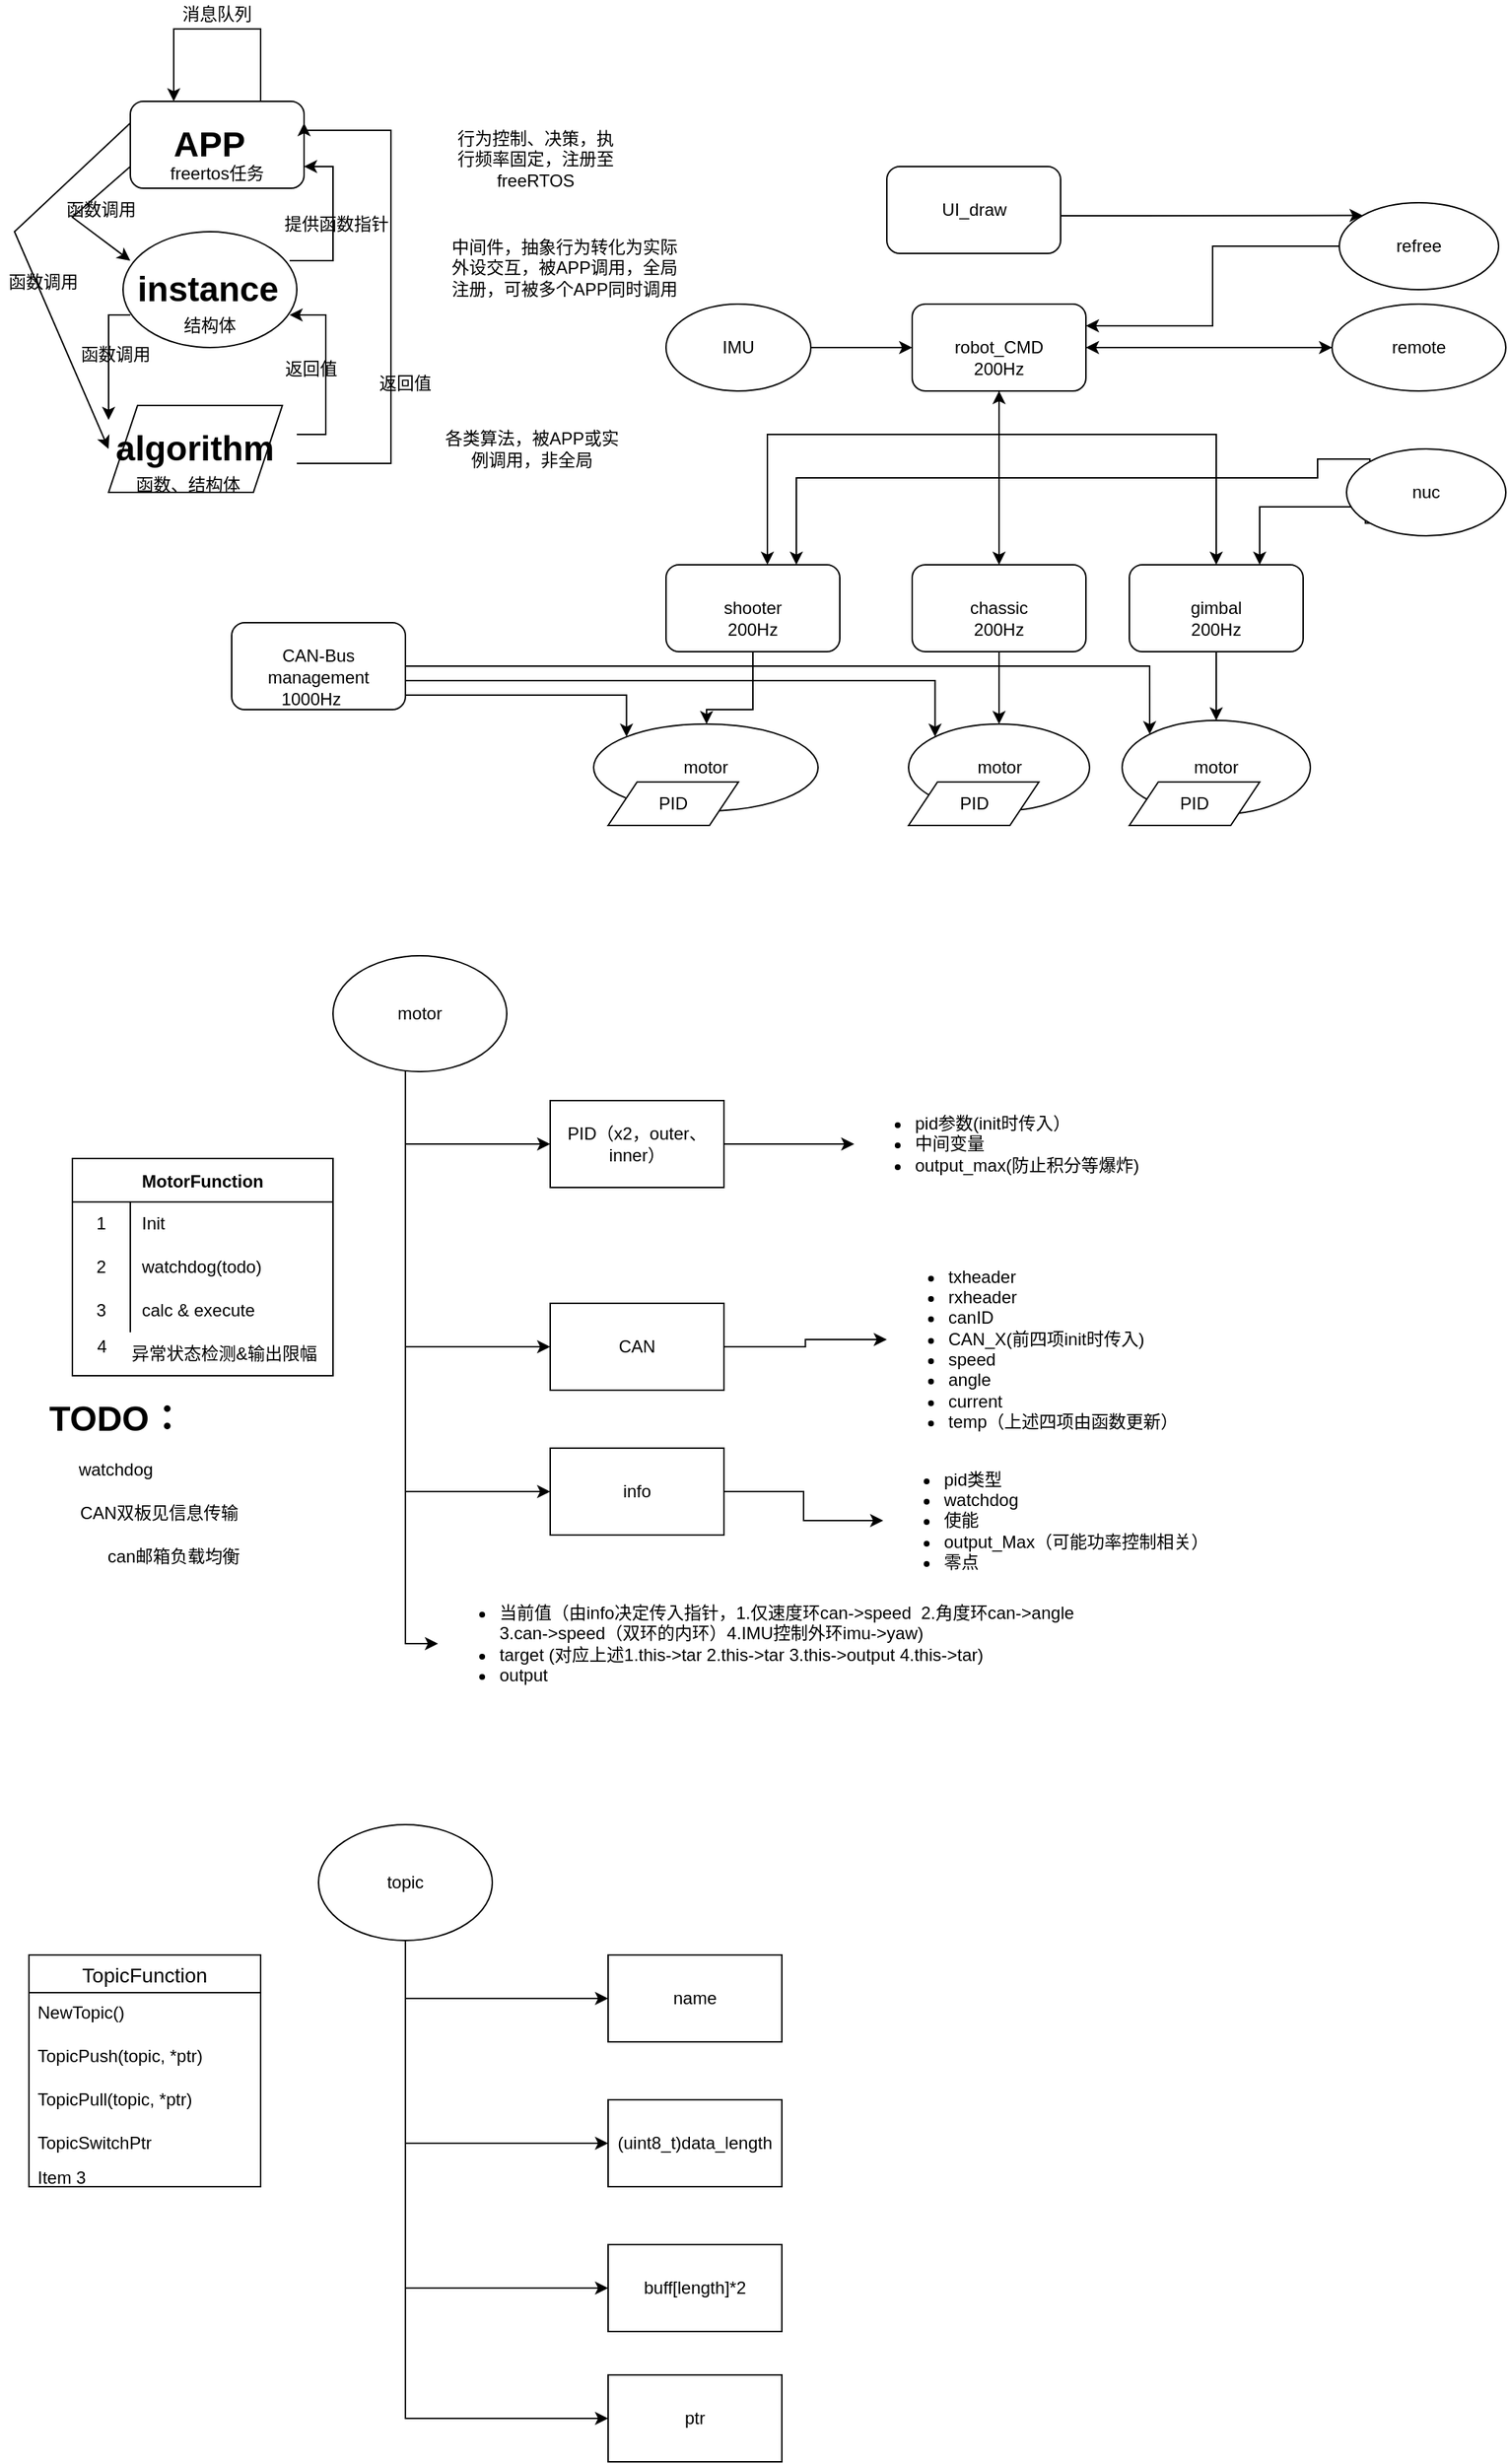 <mxfile version="20.3.0" type="device"><diagram id="nUT_VLlVYba0_mVdYCxQ" name="第 1 页"><mxGraphModel dx="2172" dy="1878" grid="1" gridSize="10" guides="1" tooltips="1" connect="1" arrows="1" fold="1" page="1" pageScale="1" pageWidth="827" pageHeight="1169" math="0" shadow="0"><root><mxCell id="0"/><mxCell id="1" parent="0"/><mxCell id="mBlIxSTRtEc5XiGEu1Sk-45" value="" style="shape=parallelogram;perimeter=parallelogramPerimeter;whiteSpace=wrap;html=1;fixedSize=1;" parent="1" vertex="1"><mxGeometry x="-205" y="220" width="120" height="60" as="geometry"/></mxCell><mxCell id="mBlIxSTRtEc5XiGEu1Sk-20" value="" style="ellipse;whiteSpace=wrap;html=1;" parent="1" vertex="1"><mxGeometry x="-195" y="100" width="120" height="80" as="geometry"/></mxCell><mxCell id="mBlIxSTRtEc5XiGEu1Sk-19" value="" style="rounded=1;whiteSpace=wrap;html=1;" parent="1" vertex="1"><mxGeometry x="-190" y="10" width="120" height="60" as="geometry"/></mxCell><mxCell id="mBlIxSTRtEc5XiGEu1Sk-3" value="" style="edgeStyle=orthogonalEdgeStyle;rounded=0;orthogonalLoop=1;jettySize=auto;html=1;" parent="1" source="mBlIxSTRtEc5XiGEu1Sk-1" target="mBlIxSTRtEc5XiGEu1Sk-2" edge="1"><mxGeometry relative="1" as="geometry"><Array as="points"><mxPoint x="410" y="240"/><mxPoint x="560" y="240"/></Array></mxGeometry></mxCell><mxCell id="mBlIxSTRtEc5XiGEu1Sk-5" value="" style="edgeStyle=orthogonalEdgeStyle;rounded=0;orthogonalLoop=1;jettySize=auto;html=1;" parent="1" source="mBlIxSTRtEc5XiGEu1Sk-1" target="mBlIxSTRtEc5XiGEu1Sk-4" edge="1"><mxGeometry relative="1" as="geometry"/></mxCell><mxCell id="mBlIxSTRtEc5XiGEu1Sk-6" style="edgeStyle=orthogonalEdgeStyle;rounded=0;orthogonalLoop=1;jettySize=auto;html=1;" parent="1" source="mBlIxSTRtEc5XiGEu1Sk-1" target="mBlIxSTRtEc5XiGEu1Sk-7" edge="1"><mxGeometry relative="1" as="geometry"><mxPoint x="230" y="310" as="targetPoint"/><Array as="points"><mxPoint x="410" y="240"/><mxPoint x="250" y="240"/></Array></mxGeometry></mxCell><mxCell id="mBlIxSTRtEc5XiGEu1Sk-1" value="robot_CMD" style="rounded=1;whiteSpace=wrap;html=1;" parent="1" vertex="1"><mxGeometry x="350" y="150" width="120" height="60" as="geometry"/></mxCell><mxCell id="mBlIxSTRtEc5XiGEu1Sk-28" value="" style="edgeStyle=orthogonalEdgeStyle;rounded=0;orthogonalLoop=1;jettySize=auto;html=1;" parent="1" source="mBlIxSTRtEc5XiGEu1Sk-2" target="mBlIxSTRtEc5XiGEu1Sk-27" edge="1"><mxGeometry relative="1" as="geometry"/></mxCell><mxCell id="mBlIxSTRtEc5XiGEu1Sk-2" value="gimbal" style="rounded=1;whiteSpace=wrap;html=1;" parent="1" vertex="1"><mxGeometry x="500" y="330" width="120" height="60" as="geometry"/></mxCell><mxCell id="mBlIxSTRtEc5XiGEu1Sk-26" value="" style="edgeStyle=orthogonalEdgeStyle;rounded=0;orthogonalLoop=1;jettySize=auto;html=1;" parent="1" source="mBlIxSTRtEc5XiGEu1Sk-4" target="mBlIxSTRtEc5XiGEu1Sk-25" edge="1"><mxGeometry relative="1" as="geometry"/></mxCell><mxCell id="mBlIxSTRtEc5XiGEu1Sk-4" value="chassic" style="rounded=1;whiteSpace=wrap;html=1;" parent="1" vertex="1"><mxGeometry x="350" y="330" width="120" height="60" as="geometry"/></mxCell><mxCell id="mBlIxSTRtEc5XiGEu1Sk-24" value="" style="edgeStyle=orthogonalEdgeStyle;rounded=0;orthogonalLoop=1;jettySize=auto;html=1;" parent="1" source="mBlIxSTRtEc5XiGEu1Sk-7" target="mBlIxSTRtEc5XiGEu1Sk-23" edge="1"><mxGeometry relative="1" as="geometry"><Array as="points"><mxPoint x="240" y="430"/><mxPoint x="208" y="430"/></Array></mxGeometry></mxCell><mxCell id="mBlIxSTRtEc5XiGEu1Sk-7" value="shooter" style="rounded=1;whiteSpace=wrap;html=1;" parent="1" vertex="1"><mxGeometry x="180" y="330" width="120" height="60" as="geometry"/></mxCell><mxCell id="mBlIxSTRtEc5XiGEu1Sk-10" value="&lt;h1&gt;APP&lt;/h1&gt;" style="text;html=1;strokeColor=none;fillColor=none;spacing=5;spacingTop=-20;whiteSpace=wrap;overflow=hidden;rounded=0;" parent="1" vertex="1"><mxGeometry x="-165" y="20" width="70" height="40" as="geometry"/></mxCell><mxCell id="mBlIxSTRtEc5XiGEu1Sk-61" style="edgeStyle=orthogonalEdgeStyle;rounded=0;orthogonalLoop=1;jettySize=auto;html=1;exitX=0;exitY=0.75;exitDx=0;exitDy=0;entryX=0;entryY=0;entryDx=0;entryDy=0;" parent="1" source="mBlIxSTRtEc5XiGEu1Sk-11" target="mBlIxSTRtEc5XiGEu1Sk-50" edge="1"><mxGeometry relative="1" as="geometry"><Array as="points"><mxPoint x="-205" y="158"/></Array></mxGeometry></mxCell><mxCell id="mBlIxSTRtEc5XiGEu1Sk-67" style="edgeStyle=orthogonalEdgeStyle;rounded=0;orthogonalLoop=1;jettySize=auto;html=1;exitX=1;exitY=0;exitDx=0;exitDy=0;entryX=1;entryY=0.75;entryDx=0;entryDy=0;" parent="1" source="mBlIxSTRtEc5XiGEu1Sk-11" target="mBlIxSTRtEc5XiGEu1Sk-19" edge="1"><mxGeometry relative="1" as="geometry"><Array as="points"><mxPoint x="-50" y="120"/><mxPoint x="-50" y="55"/></Array></mxGeometry></mxCell><mxCell id="mBlIxSTRtEc5XiGEu1Sk-11" value="&lt;h1&gt;instance&lt;/h1&gt;" style="text;html=1;strokeColor=none;fillColor=none;spacing=5;spacingTop=-20;whiteSpace=wrap;overflow=hidden;rounded=0;" parent="1" vertex="1"><mxGeometry x="-190" y="120" width="110" height="50" as="geometry"/></mxCell><mxCell id="mBlIxSTRtEc5XiGEu1Sk-13" style="edgeStyle=orthogonalEdgeStyle;rounded=0;orthogonalLoop=1;jettySize=auto;html=1;entryX=0.75;entryY=0;entryDx=0;entryDy=0;exitX=0;exitY=1;exitDx=0;exitDy=0;" parent="1" source="mBlIxSTRtEc5XiGEu1Sk-15" target="mBlIxSTRtEc5XiGEu1Sk-2" edge="1"><mxGeometry relative="1" as="geometry"><mxPoint x="630" y="290" as="sourcePoint"/><Array as="points"><mxPoint x="663" y="290"/><mxPoint x="590" y="290"/></Array></mxGeometry></mxCell><mxCell id="mBlIxSTRtEc5XiGEu1Sk-14" style="edgeStyle=orthogonalEdgeStyle;rounded=0;orthogonalLoop=1;jettySize=auto;html=1;exitX=0;exitY=0;exitDx=0;exitDy=0;entryX=0.75;entryY=0;entryDx=0;entryDy=0;" parent="1" source="mBlIxSTRtEc5XiGEu1Sk-15" target="mBlIxSTRtEc5XiGEu1Sk-7" edge="1"><mxGeometry relative="1" as="geometry"><mxPoint x="630" y="255" as="sourcePoint"/><Array as="points"><mxPoint x="630" y="257"/><mxPoint x="630" y="270"/><mxPoint x="270" y="270"/></Array></mxGeometry></mxCell><mxCell id="mBlIxSTRtEc5XiGEu1Sk-15" value="nuc" style="ellipse;whiteSpace=wrap;html=1;" parent="1" vertex="1"><mxGeometry x="650" y="250" width="110" height="60" as="geometry"/></mxCell><mxCell id="mBlIxSTRtEc5XiGEu1Sk-18" style="edgeStyle=orthogonalEdgeStyle;rounded=0;orthogonalLoop=1;jettySize=auto;html=1;entryX=1;entryY=0.5;entryDx=0;entryDy=0;" parent="1" source="mBlIxSTRtEc5XiGEu1Sk-17" target="mBlIxSTRtEc5XiGEu1Sk-1" edge="1"><mxGeometry relative="1" as="geometry"/></mxCell><mxCell id="mBlIxSTRtEc5XiGEu1Sk-17" value="remote" style="ellipse;whiteSpace=wrap;html=1;" parent="1" vertex="1"><mxGeometry x="640" y="150" width="120" height="60" as="geometry"/></mxCell><mxCell id="mBlIxSTRtEc5XiGEu1Sk-22" style="edgeStyle=orthogonalEdgeStyle;rounded=0;orthogonalLoop=1;jettySize=auto;html=1;entryX=1;entryY=0.25;entryDx=0;entryDy=0;" parent="1" source="mBlIxSTRtEc5XiGEu1Sk-21" target="mBlIxSTRtEc5XiGEu1Sk-1" edge="1"><mxGeometry relative="1" as="geometry"/></mxCell><mxCell id="mBlIxSTRtEc5XiGEu1Sk-21" value="refree" style="ellipse;whiteSpace=wrap;html=1;" parent="1" vertex="1"><mxGeometry x="645" y="80" width="110" height="60" as="geometry"/></mxCell><mxCell id="mBlIxSTRtEc5XiGEu1Sk-23" value="motor" style="ellipse;whiteSpace=wrap;html=1;" parent="1" vertex="1"><mxGeometry x="130" y="440" width="155" height="60" as="geometry"/></mxCell><mxCell id="mBlIxSTRtEc5XiGEu1Sk-25" value="motor" style="ellipse;whiteSpace=wrap;html=1;" parent="1" vertex="1"><mxGeometry x="347.5" y="440" width="125" height="60" as="geometry"/></mxCell><mxCell id="mBlIxSTRtEc5XiGEu1Sk-27" value="motor" style="ellipse;whiteSpace=wrap;html=1;" parent="1" vertex="1"><mxGeometry x="495" y="437.5" width="130" height="65" as="geometry"/></mxCell><mxCell id="mBlIxSTRtEc5XiGEu1Sk-33" value="" style="edgeStyle=orthogonalEdgeStyle;rounded=0;orthogonalLoop=1;jettySize=auto;html=1;" parent="1" source="mBlIxSTRtEc5XiGEu1Sk-32" target="mBlIxSTRtEc5XiGEu1Sk-1" edge="1"><mxGeometry relative="1" as="geometry"/></mxCell><mxCell id="mBlIxSTRtEc5XiGEu1Sk-32" value="IMU" style="ellipse;whiteSpace=wrap;html=1;" parent="1" vertex="1"><mxGeometry x="180" y="150" width="100" height="60" as="geometry"/></mxCell><mxCell id="mBlIxSTRtEc5XiGEu1Sk-41" value="" style="endArrow=classic;html=1;rounded=0;exitX=0.5;exitY=0;exitDx=0;exitDy=0;entryX=0.5;entryY=1;entryDx=0;entryDy=0;" parent="1" source="mBlIxSTRtEc5XiGEu1Sk-4" target="mBlIxSTRtEc5XiGEu1Sk-1" edge="1"><mxGeometry width="50" height="50" relative="1" as="geometry"><mxPoint x="390" y="390" as="sourcePoint"/><mxPoint x="440" y="340" as="targetPoint"/></mxGeometry></mxCell><mxCell id="mBlIxSTRtEc5XiGEu1Sk-42" value="" style="endArrow=classic;html=1;rounded=0;exitX=1;exitY=0.5;exitDx=0;exitDy=0;entryX=0;entryY=0.5;entryDx=0;entryDy=0;" parent="1" source="mBlIxSTRtEc5XiGEu1Sk-1" target="mBlIxSTRtEc5XiGEu1Sk-17" edge="1"><mxGeometry width="50" height="50" relative="1" as="geometry"><mxPoint x="700" y="520" as="sourcePoint"/><mxPoint x="750" y="470" as="targetPoint"/></mxGeometry></mxCell><mxCell id="mBlIxSTRtEc5XiGEu1Sk-44" style="edgeStyle=orthogonalEdgeStyle;rounded=0;orthogonalLoop=1;jettySize=auto;html=1;entryX=0;entryY=0;entryDx=0;entryDy=0;" parent="1" source="mBlIxSTRtEc5XiGEu1Sk-43" target="mBlIxSTRtEc5XiGEu1Sk-21" edge="1"><mxGeometry relative="1" as="geometry"><Array as="points"><mxPoint x="500" y="89"/><mxPoint x="500" y="89"/></Array></mxGeometry></mxCell><mxCell id="mBlIxSTRtEc5XiGEu1Sk-43" value="UI_draw" style="rounded=1;whiteSpace=wrap;html=1;" parent="1" vertex="1"><mxGeometry x="332.5" y="55" width="120" height="60" as="geometry"/></mxCell><mxCell id="mBlIxSTRtEc5XiGEu1Sk-47" value="行为控制、决策，执行频率固定，注册至freeRTOS" style="text;html=1;strokeColor=none;fillColor=none;align=center;verticalAlign=middle;whiteSpace=wrap;rounded=0;" parent="1" vertex="1"><mxGeometry x="30" y="30" width="120" height="40" as="geometry"/></mxCell><mxCell id="mBlIxSTRtEc5XiGEu1Sk-48" value="中间件，抽象行为转化为实际外设交互，被APP调用，全局注册，可被多个APP同时调用" style="text;html=1;strokeColor=none;fillColor=none;align=center;verticalAlign=middle;whiteSpace=wrap;rounded=0;" parent="1" vertex="1"><mxGeometry x="30" y="100" width="160" height="50" as="geometry"/></mxCell><mxCell id="mBlIxSTRtEc5XiGEu1Sk-49" value="各类算法，被APP或实例调用，非全局" style="text;html=1;strokeColor=none;fillColor=none;align=center;verticalAlign=middle;whiteSpace=wrap;rounded=0;" parent="1" vertex="1"><mxGeometry x="25" y="240" width="125" height="20" as="geometry"/></mxCell><mxCell id="mBlIxSTRtEc5XiGEu1Sk-63" style="edgeStyle=orthogonalEdgeStyle;rounded=0;orthogonalLoop=1;jettySize=auto;html=1;exitX=1;exitY=0.25;exitDx=0;exitDy=0;entryX=1;entryY=0.75;entryDx=0;entryDy=0;" parent="1" source="mBlIxSTRtEc5XiGEu1Sk-50" target="mBlIxSTRtEc5XiGEu1Sk-11" edge="1"><mxGeometry relative="1" as="geometry"/></mxCell><mxCell id="mBlIxSTRtEc5XiGEu1Sk-66" style="edgeStyle=orthogonalEdgeStyle;rounded=0;orthogonalLoop=1;jettySize=auto;html=1;exitX=1;exitY=0.75;exitDx=0;exitDy=0;entryX=1;entryY=0.25;entryDx=0;entryDy=0;" parent="1" source="mBlIxSTRtEc5XiGEu1Sk-50" target="mBlIxSTRtEc5XiGEu1Sk-19" edge="1"><mxGeometry relative="1" as="geometry"><Array as="points"><mxPoint x="-10" y="260"/><mxPoint x="-10" y="30"/><mxPoint x="-70" y="30"/></Array></mxGeometry></mxCell><mxCell id="mBlIxSTRtEc5XiGEu1Sk-50" value="&lt;h1&gt;algorithm&lt;/h1&gt;" style="text;html=1;strokeColor=none;fillColor=none;spacing=5;spacingTop=-20;whiteSpace=wrap;overflow=hidden;rounded=0;" parent="1" vertex="1"><mxGeometry x="-205" y="230" width="130" height="40" as="geometry"/></mxCell><mxCell id="mBlIxSTRtEc5XiGEu1Sk-51" value="PID" style="shape=parallelogram;perimeter=parallelogramPerimeter;whiteSpace=wrap;html=1;fixedSize=1;" parent="1" vertex="1"><mxGeometry x="500" y="480" width="90" height="30" as="geometry"/></mxCell><mxCell id="mBlIxSTRtEc5XiGEu1Sk-52" value="PID" style="shape=parallelogram;perimeter=parallelogramPerimeter;whiteSpace=wrap;html=1;fixedSize=1;" parent="1" vertex="1"><mxGeometry x="347.5" y="480" width="90" height="30" as="geometry"/></mxCell><mxCell id="mBlIxSTRtEc5XiGEu1Sk-53" value="PID" style="shape=parallelogram;perimeter=parallelogramPerimeter;whiteSpace=wrap;html=1;fixedSize=1;" parent="1" vertex="1"><mxGeometry x="140" y="480" width="90" height="30" as="geometry"/></mxCell><mxCell id="mBlIxSTRtEc5XiGEu1Sk-55" value="" style="endArrow=classic;html=1;rounded=0;exitX=0;exitY=0.75;exitDx=0;exitDy=0;entryX=0;entryY=0;entryDx=0;entryDy=0;" parent="1" source="mBlIxSTRtEc5XiGEu1Sk-19" target="mBlIxSTRtEc5XiGEu1Sk-11" edge="1"><mxGeometry width="50" height="50" relative="1" as="geometry"><mxPoint x="360" y="270" as="sourcePoint"/><mxPoint x="410" y="220" as="targetPoint"/><Array as="points"><mxPoint x="-230" y="90"/></Array></mxGeometry></mxCell><mxCell id="mBlIxSTRtEc5XiGEu1Sk-57" value="" style="endArrow=classic;html=1;rounded=0;entryX=0;entryY=0.5;entryDx=0;entryDy=0;exitX=0;exitY=0.25;exitDx=0;exitDy=0;" parent="1" source="mBlIxSTRtEc5XiGEu1Sk-19" target="mBlIxSTRtEc5XiGEu1Sk-50" edge="1"><mxGeometry width="50" height="50" relative="1" as="geometry"><mxPoint x="-270" y="100" as="sourcePoint"/><mxPoint x="410" y="220" as="targetPoint"/><Array as="points"><mxPoint x="-270" y="100"/></Array></mxGeometry></mxCell><mxCell id="mBlIxSTRtEc5XiGEu1Sk-59" value="函数调用" style="text;html=1;strokeColor=none;fillColor=none;align=center;verticalAlign=middle;whiteSpace=wrap;rounded=0;" parent="1" vertex="1"><mxGeometry x="-240" y="70" width="60" height="30" as="geometry"/></mxCell><mxCell id="mBlIxSTRtEc5XiGEu1Sk-60" value="函数调用&lt;span style=&quot;color: rgba(0, 0, 0, 0); font-family: monospace; font-size: 0px; text-align: start;&quot;&gt;%3CmxGraphModel%3E%3Croot%3E%3CmxCell%20id%3D%220%22%2F%3E%3CmxCell%20id%3D%221%22%20parent%3D%220%22%2F%3E%3CmxCell%20id%3D%222%22%20value%3D%22PID%22%20style%3D%22shape%3Dparallelogram%3Bperimeter%3DparallelogramPerimeter%3BwhiteSpace%3Dwrap%3Bhtml%3D1%3BfixedSize%3D1%3B%22%20vertex%3D%221%22%20parent%3D%221%22%3E%3CmxGeometry%20x%3D%22-120%22%20y%3D%22400%22%20width%3D%2290%22%20height%3D%2230%22%20as%3D%22geometry%22%2F%3E%3C%2FmxCell%3E%3C%2Froot%3E%3C%2FmxGraphModel%3E&lt;/span&gt;" style="text;html=1;strokeColor=none;fillColor=none;align=center;verticalAlign=middle;whiteSpace=wrap;rounded=0;" parent="1" vertex="1"><mxGeometry x="-280" y="120" width="60" height="30" as="geometry"/></mxCell><mxCell id="mBlIxSTRtEc5XiGEu1Sk-62" value="函数调用&lt;span style=&quot;color: rgba(0, 0, 0, 0); font-family: monospace; font-size: 0px; text-align: start;&quot;&gt;%3CmxGraphModel%3E%3Croot%3E%3CmxCell%20id%3D%220%22%2F%3E%3CmxCell%20id%3D%221%22%20parent%3D%220%22%2F%3E%3CmxCell%20id%3D%222%22%20value%3D%22PID%22%20style%3D%22shape%3Dparallelogram%3Bperimeter%3DparallelogramPerimeter%3BwhiteSpace%3Dwrap%3Bhtml%3D1%3BfixedSize%3D1%3B%22%20vertex%3D%221%22%20parent%3D%221%22%3E%3CmxGeometry%20x%3D%22-120%22%20y%3D%22400%22%20width%3D%2290%22%20height%3D%2230%22%20as%3D%22geometry%22%2F%3E%3C%2FmxCell%3E%3C%2Froot%3E%3C%2FmxGraphModel%3E&lt;/span&gt;" style="text;html=1;strokeColor=none;fillColor=none;align=center;verticalAlign=middle;whiteSpace=wrap;rounded=0;" parent="1" vertex="1"><mxGeometry x="-230" y="170" width="60" height="30" as="geometry"/></mxCell><mxCell id="mBlIxSTRtEc5XiGEu1Sk-64" value="返回值" style="text;html=1;strokeColor=none;fillColor=none;align=center;verticalAlign=middle;whiteSpace=wrap;rounded=0;" parent="1" vertex="1"><mxGeometry x="-30" y="190" width="60" height="30" as="geometry"/></mxCell><mxCell id="mBlIxSTRtEc5XiGEu1Sk-65" value="返回值" style="text;html=1;strokeColor=none;fillColor=none;align=center;verticalAlign=middle;whiteSpace=wrap;rounded=0;" parent="1" vertex="1"><mxGeometry x="-95" y="180" width="60" height="30" as="geometry"/></mxCell><mxCell id="mBlIxSTRtEc5XiGEu1Sk-68" value="提供函数指针" style="text;html=1;strokeColor=none;fillColor=none;align=center;verticalAlign=middle;whiteSpace=wrap;rounded=0;" parent="1" vertex="1"><mxGeometry x="-85" y="80" width="75" height="30" as="geometry"/></mxCell><mxCell id="mBlIxSTRtEc5XiGEu1Sk-74" style="edgeStyle=orthogonalEdgeStyle;rounded=0;orthogonalLoop=1;jettySize=auto;html=1;entryX=0;entryY=0;entryDx=0;entryDy=0;" parent="1" source="mBlIxSTRtEc5XiGEu1Sk-69" target="mBlIxSTRtEc5XiGEu1Sk-23" edge="1"><mxGeometry relative="1" as="geometry"><Array as="points"><mxPoint x="153" y="420"/></Array></mxGeometry></mxCell><mxCell id="mBlIxSTRtEc5XiGEu1Sk-75" style="edgeStyle=orthogonalEdgeStyle;rounded=0;orthogonalLoop=1;jettySize=auto;html=1;exitX=1;exitY=0.5;exitDx=0;exitDy=0;entryX=0;entryY=0;entryDx=0;entryDy=0;" parent="1" source="mBlIxSTRtEc5XiGEu1Sk-69" target="mBlIxSTRtEc5XiGEu1Sk-25" edge="1"><mxGeometry relative="1" as="geometry"><Array as="points"><mxPoint y="410"/><mxPoint x="366" y="410"/></Array></mxGeometry></mxCell><mxCell id="mBlIxSTRtEc5XiGEu1Sk-76" style="edgeStyle=orthogonalEdgeStyle;rounded=0;orthogonalLoop=1;jettySize=auto;html=1;exitX=1;exitY=0.25;exitDx=0;exitDy=0;entryX=0;entryY=0;entryDx=0;entryDy=0;" parent="1" source="mBlIxSTRtEc5XiGEu1Sk-69" target="mBlIxSTRtEc5XiGEu1Sk-27" edge="1"><mxGeometry relative="1" as="geometry"><Array as="points"><mxPoint y="400"/><mxPoint x="514" y="400"/></Array></mxGeometry></mxCell><mxCell id="mBlIxSTRtEc5XiGEu1Sk-69" value="CAN-Bus management" style="rounded=1;whiteSpace=wrap;html=1;" parent="1" vertex="1"><mxGeometry x="-120" y="370" width="120" height="60" as="geometry"/></mxCell><mxCell id="mBlIxSTRtEc5XiGEu1Sk-72" style="edgeStyle=orthogonalEdgeStyle;rounded=0;orthogonalLoop=1;jettySize=auto;html=1;exitX=0.75;exitY=0;exitDx=0;exitDy=0;entryX=0.25;entryY=0;entryDx=0;entryDy=0;" parent="1" source="mBlIxSTRtEc5XiGEu1Sk-19" target="mBlIxSTRtEc5XiGEu1Sk-19" edge="1"><mxGeometry relative="1" as="geometry"><Array as="points"><mxPoint x="-100" y="-40"/><mxPoint x="-160" y="-40"/></Array></mxGeometry></mxCell><mxCell id="mBlIxSTRtEc5XiGEu1Sk-73" value="消息队列" style="text;html=1;strokeColor=none;fillColor=none;align=center;verticalAlign=middle;whiteSpace=wrap;rounded=0;" parent="1" vertex="1"><mxGeometry x="-160" y="-60" width="60" height="20" as="geometry"/></mxCell><mxCell id="mBlIxSTRtEc5XiGEu1Sk-77" value="freertos任务" style="text;html=1;strokeColor=none;fillColor=none;align=center;verticalAlign=middle;whiteSpace=wrap;rounded=0;" parent="1" vertex="1"><mxGeometry x="-170" y="50" width="80" height="20" as="geometry"/></mxCell><mxCell id="mBlIxSTRtEc5XiGEu1Sk-78" value="结构体" style="text;html=1;strokeColor=none;fillColor=none;align=center;verticalAlign=middle;whiteSpace=wrap;rounded=0;" parent="1" vertex="1"><mxGeometry x="-165" y="150" width="60" height="30" as="geometry"/></mxCell><mxCell id="mBlIxSTRtEc5XiGEu1Sk-79" value="函数、结构体" style="text;html=1;strokeColor=none;fillColor=none;align=center;verticalAlign=middle;whiteSpace=wrap;rounded=0;" parent="1" vertex="1"><mxGeometry x="-195" y="260" width="90" height="30" as="geometry"/></mxCell><mxCell id="mBlIxSTRtEc5XiGEu1Sk-81" value="200Hz" style="text;html=1;strokeColor=none;fillColor=none;align=center;verticalAlign=middle;whiteSpace=wrap;rounded=0;" parent="1" vertex="1"><mxGeometry x="210" y="360" width="60" height="30" as="geometry"/></mxCell><mxCell id="mBlIxSTRtEc5XiGEu1Sk-82" value="200Hz" style="text;html=1;strokeColor=none;fillColor=none;align=center;verticalAlign=middle;whiteSpace=wrap;rounded=0;" parent="1" vertex="1"><mxGeometry x="380" y="360" width="60" height="30" as="geometry"/></mxCell><mxCell id="mBlIxSTRtEc5XiGEu1Sk-83" value="200Hz" style="text;html=1;strokeColor=none;fillColor=none;align=center;verticalAlign=middle;whiteSpace=wrap;rounded=0;" parent="1" vertex="1"><mxGeometry x="530" y="360" width="60" height="30" as="geometry"/></mxCell><mxCell id="mBlIxSTRtEc5XiGEu1Sk-84" value="200Hz" style="text;html=1;strokeColor=none;fillColor=none;align=center;verticalAlign=middle;whiteSpace=wrap;rounded=0;" parent="1" vertex="1"><mxGeometry x="380" y="180" width="60" height="30" as="geometry"/></mxCell><mxCell id="mBlIxSTRtEc5XiGEu1Sk-85" value="1000Hz" style="text;html=1;strokeColor=none;fillColor=none;align=center;verticalAlign=middle;whiteSpace=wrap;rounded=0;" parent="1" vertex="1"><mxGeometry x="-95" y="407.5" width="60" height="30" as="geometry"/></mxCell><mxCell id="wdeNSSBD9Sd18fN2T9Gp-3" style="edgeStyle=orthogonalEdgeStyle;rounded=0;orthogonalLoop=1;jettySize=auto;html=1;entryX=0;entryY=0.5;entryDx=0;entryDy=0;" parent="1" source="wdeNSSBD9Sd18fN2T9Gp-1" target="wdeNSSBD9Sd18fN2T9Gp-2" edge="1"><mxGeometry relative="1" as="geometry"><Array as="points"><mxPoint y="730"/></Array></mxGeometry></mxCell><mxCell id="wdeNSSBD9Sd18fN2T9Gp-5" style="edgeStyle=orthogonalEdgeStyle;rounded=0;orthogonalLoop=1;jettySize=auto;html=1;entryX=0;entryY=0.5;entryDx=0;entryDy=0;" parent="1" source="wdeNSSBD9Sd18fN2T9Gp-1" target="wdeNSSBD9Sd18fN2T9Gp-4" edge="1"><mxGeometry relative="1" as="geometry"><Array as="points"><mxPoint y="870"/></Array></mxGeometry></mxCell><mxCell id="wdeNSSBD9Sd18fN2T9Gp-7" style="edgeStyle=orthogonalEdgeStyle;rounded=0;orthogonalLoop=1;jettySize=auto;html=1;entryX=0;entryY=0.5;entryDx=0;entryDy=0;" parent="1" source="wdeNSSBD9Sd18fN2T9Gp-1" target="wdeNSSBD9Sd18fN2T9Gp-6" edge="1"><mxGeometry relative="1" as="geometry"><Array as="points"><mxPoint y="970"/></Array></mxGeometry></mxCell><mxCell id="wdeNSSBD9Sd18fN2T9Gp-16" style="edgeStyle=orthogonalEdgeStyle;rounded=0;orthogonalLoop=1;jettySize=auto;html=1;entryX=0;entryY=0.5;entryDx=0;entryDy=0;" parent="1" source="wdeNSSBD9Sd18fN2T9Gp-1" target="wdeNSSBD9Sd18fN2T9Gp-15" edge="1"><mxGeometry relative="1" as="geometry"><Array as="points"><mxPoint y="1075"/></Array></mxGeometry></mxCell><mxCell id="wdeNSSBD9Sd18fN2T9Gp-1" value="motor" style="ellipse;whiteSpace=wrap;html=1;" parent="1" vertex="1"><mxGeometry x="-50" y="600" width="120" height="80" as="geometry"/></mxCell><mxCell id="wdeNSSBD9Sd18fN2T9Gp-9" value="" style="edgeStyle=orthogonalEdgeStyle;rounded=0;orthogonalLoop=1;jettySize=auto;html=1;" parent="1" source="wdeNSSBD9Sd18fN2T9Gp-2" target="wdeNSSBD9Sd18fN2T9Gp-8" edge="1"><mxGeometry relative="1" as="geometry"/></mxCell><mxCell id="wdeNSSBD9Sd18fN2T9Gp-2" value="PID（x2，outer、inner）" style="rounded=0;whiteSpace=wrap;html=1;" parent="1" vertex="1"><mxGeometry x="100" y="700" width="120" height="60" as="geometry"/></mxCell><mxCell id="wdeNSSBD9Sd18fN2T9Gp-12" value="" style="edgeStyle=orthogonalEdgeStyle;rounded=0;orthogonalLoop=1;jettySize=auto;html=1;" parent="1" source="wdeNSSBD9Sd18fN2T9Gp-4" target="wdeNSSBD9Sd18fN2T9Gp-11" edge="1"><mxGeometry relative="1" as="geometry"/></mxCell><mxCell id="wdeNSSBD9Sd18fN2T9Gp-4" value="CAN" style="rounded=0;whiteSpace=wrap;html=1;" parent="1" vertex="1"><mxGeometry x="100" y="840" width="120" height="60" as="geometry"/></mxCell><mxCell id="wdeNSSBD9Sd18fN2T9Gp-14" value="" style="edgeStyle=orthogonalEdgeStyle;rounded=0;orthogonalLoop=1;jettySize=auto;html=1;" parent="1" source="wdeNSSBD9Sd18fN2T9Gp-6" target="wdeNSSBD9Sd18fN2T9Gp-13" edge="1"><mxGeometry relative="1" as="geometry"/></mxCell><mxCell id="wdeNSSBD9Sd18fN2T9Gp-6" value="info" style="rounded=0;whiteSpace=wrap;html=1;" parent="1" vertex="1"><mxGeometry x="100" y="940" width="120" height="60" as="geometry"/></mxCell><mxCell id="wdeNSSBD9Sd18fN2T9Gp-8" value="&lt;ul&gt;&lt;li&gt;pid参数(init时传入）&lt;/li&gt;&lt;li&gt;中间变量&lt;/li&gt;&lt;li&gt;output_max(防止积分等爆炸)&lt;/li&gt;&lt;/ul&gt;" style="text;strokeColor=none;fillColor=none;html=1;whiteSpace=wrap;verticalAlign=middle;overflow=hidden;" parent="1" vertex="1"><mxGeometry x="310" y="675" width="380" height="110" as="geometry"/></mxCell><mxCell id="wdeNSSBD9Sd18fN2T9Gp-11" value="&lt;ul&gt;&lt;li&gt;txheader&lt;/li&gt;&lt;li&gt;rxheader&lt;/li&gt;&lt;li&gt;canID&lt;/li&gt;&lt;li&gt;CAN_X(前四项init时传入)&lt;/li&gt;&lt;li&gt;speed&lt;/li&gt;&lt;li&gt;angle&lt;/li&gt;&lt;li&gt;current&lt;/li&gt;&lt;li&gt;temp（上述四项由函数更新）&lt;/li&gt;&lt;/ul&gt;" style="text;strokeColor=none;fillColor=none;html=1;whiteSpace=wrap;verticalAlign=middle;overflow=hidden;" parent="1" vertex="1"><mxGeometry x="332.5" y="800" width="407.5" height="130" as="geometry"/></mxCell><mxCell id="wdeNSSBD9Sd18fN2T9Gp-13" value="&lt;ul&gt;&lt;li&gt;pid类型&lt;/li&gt;&lt;li&gt;watchdog&lt;/li&gt;&lt;li&gt;使能&lt;/li&gt;&lt;li&gt;output_Max（可能功率控制相关）&lt;/li&gt;&lt;li&gt;零点&lt;/li&gt;&lt;/ul&gt;" style="text;strokeColor=none;fillColor=none;html=1;whiteSpace=wrap;verticalAlign=middle;overflow=hidden;" parent="1" vertex="1"><mxGeometry x="330" y="940" width="410" height="100" as="geometry"/></mxCell><mxCell id="wdeNSSBD9Sd18fN2T9Gp-15" value="&lt;ul&gt;&lt;li&gt;当前值（由info决定传入指针，1.仅速度环can-&amp;gt;speed&amp;nbsp; 2.角度环can-&amp;gt;angle 3.can-&amp;gt;speed（双环的内环）4.IMU控制外环imu-&amp;gt;yaw)&lt;/li&gt;&lt;li&gt;target (对应上述1.this-&amp;gt;tar 2.this-&amp;gt;tar 3.this-&amp;gt;output 4.this-&amp;gt;tar)&lt;/li&gt;&lt;li&gt;output&lt;/li&gt;&lt;/ul&gt;" style="text;strokeColor=none;fillColor=none;html=1;whiteSpace=wrap;verticalAlign=middle;overflow=hidden;" parent="1" vertex="1"><mxGeometry x="22.5" y="1020" width="450" height="110" as="geometry"/></mxCell><mxCell id="wdeNSSBD9Sd18fN2T9Gp-17" value="MotorFunction" style="shape=table;startSize=30;container=1;collapsible=0;childLayout=tableLayout;fixedRows=1;rowLines=0;fontStyle=1;" parent="1" vertex="1"><mxGeometry x="-230" y="740" width="180" height="150" as="geometry"/></mxCell><mxCell id="wdeNSSBD9Sd18fN2T9Gp-18" value="" style="shape=tableRow;horizontal=0;startSize=0;swimlaneHead=0;swimlaneBody=0;top=0;left=0;bottom=0;right=0;collapsible=0;dropTarget=0;fillColor=none;points=[[0,0.5],[1,0.5]];portConstraint=eastwest;" parent="wdeNSSBD9Sd18fN2T9Gp-17" vertex="1"><mxGeometry y="30" width="180" height="30" as="geometry"/></mxCell><mxCell id="wdeNSSBD9Sd18fN2T9Gp-19" value="1" style="shape=partialRectangle;html=1;whiteSpace=wrap;connectable=0;fillColor=none;top=0;left=0;bottom=0;right=0;overflow=hidden;pointerEvents=1;" parent="wdeNSSBD9Sd18fN2T9Gp-18" vertex="1"><mxGeometry width="40" height="30" as="geometry"><mxRectangle width="40" height="30" as="alternateBounds"/></mxGeometry></mxCell><mxCell id="wdeNSSBD9Sd18fN2T9Gp-20" value="Init" style="shape=partialRectangle;html=1;whiteSpace=wrap;connectable=0;fillColor=none;top=0;left=0;bottom=0;right=0;align=left;spacingLeft=6;overflow=hidden;" parent="wdeNSSBD9Sd18fN2T9Gp-18" vertex="1"><mxGeometry x="40" width="140" height="30" as="geometry"><mxRectangle width="140" height="30" as="alternateBounds"/></mxGeometry></mxCell><mxCell id="wdeNSSBD9Sd18fN2T9Gp-21" value="" style="shape=tableRow;horizontal=0;startSize=0;swimlaneHead=0;swimlaneBody=0;top=0;left=0;bottom=0;right=0;collapsible=0;dropTarget=0;fillColor=none;points=[[0,0.5],[1,0.5]];portConstraint=eastwest;" parent="wdeNSSBD9Sd18fN2T9Gp-17" vertex="1"><mxGeometry y="60" width="180" height="30" as="geometry"/></mxCell><mxCell id="wdeNSSBD9Sd18fN2T9Gp-22" value="2" style="shape=partialRectangle;html=1;whiteSpace=wrap;connectable=0;fillColor=none;top=0;left=0;bottom=0;right=0;overflow=hidden;" parent="wdeNSSBD9Sd18fN2T9Gp-21" vertex="1"><mxGeometry width="40" height="30" as="geometry"><mxRectangle width="40" height="30" as="alternateBounds"/></mxGeometry></mxCell><mxCell id="wdeNSSBD9Sd18fN2T9Gp-23" value="watchdog(todo)" style="shape=partialRectangle;html=1;whiteSpace=wrap;connectable=0;fillColor=none;top=0;left=0;bottom=0;right=0;align=left;spacingLeft=6;overflow=hidden;" parent="wdeNSSBD9Sd18fN2T9Gp-21" vertex="1"><mxGeometry x="40" width="140" height="30" as="geometry"><mxRectangle width="140" height="30" as="alternateBounds"/></mxGeometry></mxCell><mxCell id="wdeNSSBD9Sd18fN2T9Gp-24" value="" style="shape=tableRow;horizontal=0;startSize=0;swimlaneHead=0;swimlaneBody=0;top=0;left=0;bottom=0;right=0;collapsible=0;dropTarget=0;fillColor=none;points=[[0,0.5],[1,0.5]];portConstraint=eastwest;" parent="wdeNSSBD9Sd18fN2T9Gp-17" vertex="1"><mxGeometry y="90" width="180" height="30" as="geometry"/></mxCell><mxCell id="wdeNSSBD9Sd18fN2T9Gp-25" value="3" style="shape=partialRectangle;html=1;whiteSpace=wrap;connectable=0;fillColor=none;top=0;left=0;bottom=0;right=0;overflow=hidden;" parent="wdeNSSBD9Sd18fN2T9Gp-24" vertex="1"><mxGeometry width="40" height="30" as="geometry"><mxRectangle width="40" height="30" as="alternateBounds"/></mxGeometry></mxCell><mxCell id="wdeNSSBD9Sd18fN2T9Gp-26" value="calc &amp;amp; execute&lt;br&gt;" style="shape=partialRectangle;html=1;whiteSpace=wrap;connectable=0;fillColor=none;top=0;left=0;bottom=0;right=0;align=left;spacingLeft=6;overflow=hidden;" parent="wdeNSSBD9Sd18fN2T9Gp-24" vertex="1"><mxGeometry x="40" width="140" height="30" as="geometry"><mxRectangle width="140" height="30" as="alternateBounds"/></mxGeometry></mxCell><mxCell id="wdeNSSBD9Sd18fN2T9Gp-27" value="4" style="text;html=1;align=center;verticalAlign=middle;resizable=0;points=[];autosize=1;strokeColor=none;fillColor=none;" parent="1" vertex="1"><mxGeometry x="-225" y="855" width="30" height="30" as="geometry"/></mxCell><mxCell id="wdeNSSBD9Sd18fN2T9Gp-29" value="异常状态检测&amp;amp;输出限幅" style="text;html=1;strokeColor=none;fillColor=none;align=center;verticalAlign=middle;whiteSpace=wrap;rounded=0;" parent="1" vertex="1"><mxGeometry x="-190" y="860" width="130" height="30" as="geometry"/></mxCell><mxCell id="wdeNSSBD9Sd18fN2T9Gp-30" value="CAN双板见信息传输" style="text;html=1;strokeColor=none;fillColor=none;align=center;verticalAlign=middle;whiteSpace=wrap;rounded=0;" parent="1" vertex="1"><mxGeometry x="-245" y="970" width="150" height="30" as="geometry"/></mxCell><mxCell id="wdeNSSBD9Sd18fN2T9Gp-31" value="TODO：" style="text;strokeColor=none;fillColor=none;html=1;fontSize=24;fontStyle=1;verticalAlign=middle;align=center;" parent="1" vertex="1"><mxGeometry x="-250" y="900" width="100" height="40" as="geometry"/></mxCell><mxCell id="wdeNSSBD9Sd18fN2T9Gp-33" value="watchdog" style="text;html=1;strokeColor=none;fillColor=none;align=center;verticalAlign=middle;whiteSpace=wrap;rounded=0;" parent="1" vertex="1"><mxGeometry x="-230" y="940" width="60" height="30" as="geometry"/></mxCell><mxCell id="jhVAtq-A2_fN_oDf8TlR-1" value="can邮箱负载均衡" style="text;html=1;strokeColor=none;fillColor=none;align=center;verticalAlign=middle;whiteSpace=wrap;rounded=0;" vertex="1" parent="1"><mxGeometry x="-230" y="1000" width="140" height="30" as="geometry"/></mxCell><mxCell id="jhVAtq-A2_fN_oDf8TlR-8" style="edgeStyle=orthogonalEdgeStyle;rounded=0;orthogonalLoop=1;jettySize=auto;html=1;entryX=0;entryY=0.5;entryDx=0;entryDy=0;" edge="1" parent="1" source="jhVAtq-A2_fN_oDf8TlR-2" target="jhVAtq-A2_fN_oDf8TlR-4"><mxGeometry relative="1" as="geometry"><Array as="points"><mxPoint y="1320"/></Array></mxGeometry></mxCell><mxCell id="jhVAtq-A2_fN_oDf8TlR-9" style="edgeStyle=orthogonalEdgeStyle;rounded=0;orthogonalLoop=1;jettySize=auto;html=1;entryX=0;entryY=0.5;entryDx=0;entryDy=0;" edge="1" parent="1" source="jhVAtq-A2_fN_oDf8TlR-2" target="jhVAtq-A2_fN_oDf8TlR-5"><mxGeometry relative="1" as="geometry"><Array as="points"><mxPoint y="1420"/></Array></mxGeometry></mxCell><mxCell id="jhVAtq-A2_fN_oDf8TlR-10" style="edgeStyle=orthogonalEdgeStyle;rounded=0;orthogonalLoop=1;jettySize=auto;html=1;entryX=0;entryY=0.5;entryDx=0;entryDy=0;" edge="1" parent="1" source="jhVAtq-A2_fN_oDf8TlR-2" target="jhVAtq-A2_fN_oDf8TlR-6"><mxGeometry relative="1" as="geometry"><Array as="points"><mxPoint y="1520"/></Array></mxGeometry></mxCell><mxCell id="jhVAtq-A2_fN_oDf8TlR-11" style="edgeStyle=orthogonalEdgeStyle;rounded=0;orthogonalLoop=1;jettySize=auto;html=1;entryX=0;entryY=0.5;entryDx=0;entryDy=0;" edge="1" parent="1" source="jhVAtq-A2_fN_oDf8TlR-2" target="jhVAtq-A2_fN_oDf8TlR-7"><mxGeometry relative="1" as="geometry"><Array as="points"><mxPoint y="1610"/></Array></mxGeometry></mxCell><mxCell id="jhVAtq-A2_fN_oDf8TlR-2" value="topic" style="ellipse;whiteSpace=wrap;html=1;" vertex="1" parent="1"><mxGeometry x="-60" y="1200" width="120" height="80" as="geometry"/></mxCell><mxCell id="jhVAtq-A2_fN_oDf8TlR-4" value="name" style="rounded=0;whiteSpace=wrap;html=1;" vertex="1" parent="1"><mxGeometry x="140" y="1290" width="120" height="60" as="geometry"/></mxCell><mxCell id="jhVAtq-A2_fN_oDf8TlR-5" value="(uint8_t)data_length" style="rounded=0;whiteSpace=wrap;html=1;" vertex="1" parent="1"><mxGeometry x="140" y="1390" width="120" height="60" as="geometry"/></mxCell><mxCell id="jhVAtq-A2_fN_oDf8TlR-6" value="buff[length]*2" style="rounded=0;whiteSpace=wrap;html=1;" vertex="1" parent="1"><mxGeometry x="140" y="1490" width="120" height="60" as="geometry"/></mxCell><mxCell id="jhVAtq-A2_fN_oDf8TlR-7" value="ptr" style="rounded=0;whiteSpace=wrap;html=1;" vertex="1" parent="1"><mxGeometry x="140" y="1580" width="120" height="60" as="geometry"/></mxCell><mxCell id="jhVAtq-A2_fN_oDf8TlR-12" value="TopicFunction" style="swimlane;fontStyle=0;childLayout=stackLayout;horizontal=1;startSize=26;horizontalStack=0;resizeParent=1;resizeParentMax=0;resizeLast=0;collapsible=1;marginBottom=0;align=center;fontSize=14;" vertex="1" parent="1"><mxGeometry x="-260" y="1290" width="160" height="160" as="geometry"/></mxCell><mxCell id="jhVAtq-A2_fN_oDf8TlR-13" value="NewTopic()" style="text;strokeColor=none;fillColor=none;spacingLeft=4;spacingRight=4;overflow=hidden;rotatable=0;points=[[0,0.5],[1,0.5]];portConstraint=eastwest;fontSize=12;" vertex="1" parent="jhVAtq-A2_fN_oDf8TlR-12"><mxGeometry y="26" width="160" height="30" as="geometry"/></mxCell><mxCell id="jhVAtq-A2_fN_oDf8TlR-14" value="TopicPush(topic, *ptr)" style="text;strokeColor=none;fillColor=none;spacingLeft=4;spacingRight=4;overflow=hidden;rotatable=0;points=[[0,0.5],[1,0.5]];portConstraint=eastwest;fontSize=12;" vertex="1" parent="jhVAtq-A2_fN_oDf8TlR-12"><mxGeometry y="56" width="160" height="30" as="geometry"/></mxCell><mxCell id="jhVAtq-A2_fN_oDf8TlR-15" value="TopicPull(topic, *ptr)" style="text;strokeColor=none;fillColor=none;spacingLeft=4;spacingRight=4;overflow=hidden;rotatable=0;points=[[0,0.5],[1,0.5]];portConstraint=eastwest;fontSize=12;" vertex="1" parent="jhVAtq-A2_fN_oDf8TlR-12"><mxGeometry y="86" width="160" height="74" as="geometry"/></mxCell><mxCell id="jhVAtq-A2_fN_oDf8TlR-20" value="TopicSwitchPtr" style="text;strokeColor=none;fillColor=none;spacingLeft=4;spacingRight=4;overflow=hidden;rotatable=0;points=[[0,0.5],[1,0.5]];portConstraint=eastwest;fontSize=12;" vertex="1" parent="1"><mxGeometry x="-260" y="1406" width="160" height="30" as="geometry"/></mxCell><mxCell id="jhVAtq-A2_fN_oDf8TlR-21" value="Item 3" style="text;strokeColor=none;fillColor=none;spacingLeft=4;spacingRight=4;overflow=hidden;rotatable=0;points=[[0,0.5],[1,0.5]];portConstraint=eastwest;fontSize=12;" vertex="1" parent="1"><mxGeometry x="-260" y="1430" width="160" height="110" as="geometry"/></mxCell></root></mxGraphModel></diagram></mxfile>